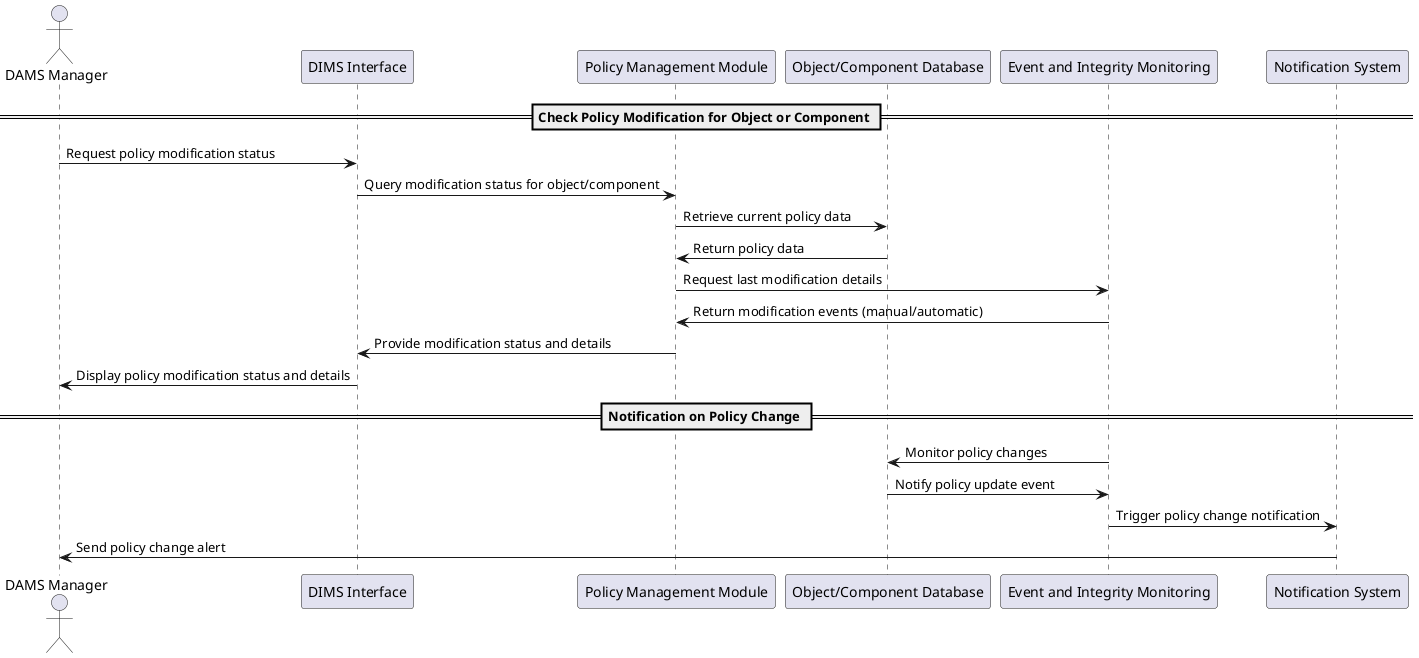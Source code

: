 @startuml
actor "DAMS Manager" as DAMSManager
participant "DIMS Interface" as Interface
participant "Policy Management Module" as PolicyModule
participant "Object/Component Database" as Database
participant "Event and Integrity Monitoring" as EventMonitor
participant "Notification System" as Notification

== Check Policy Modification for Object or Component ==

DAMSManager -> Interface : Request policy modification status
Interface -> PolicyModule : Query modification status for object/component
PolicyModule -> Database : Retrieve current policy data
Database -> PolicyModule : Return policy data
PolicyModule -> EventMonitor : Request last modification details
EventMonitor -> PolicyModule : Return modification events (manual/automatic)
PolicyModule -> Interface : Provide modification status and details
Interface -> DAMSManager : Display policy modification status and details

== Notification on Policy Change ==

EventMonitor -> Database : Monitor policy changes
Database -> EventMonitor : Notify policy update event
EventMonitor -> Notification : Trigger policy change notification
Notification -> DAMSManager : Send policy change alert

@enduml
